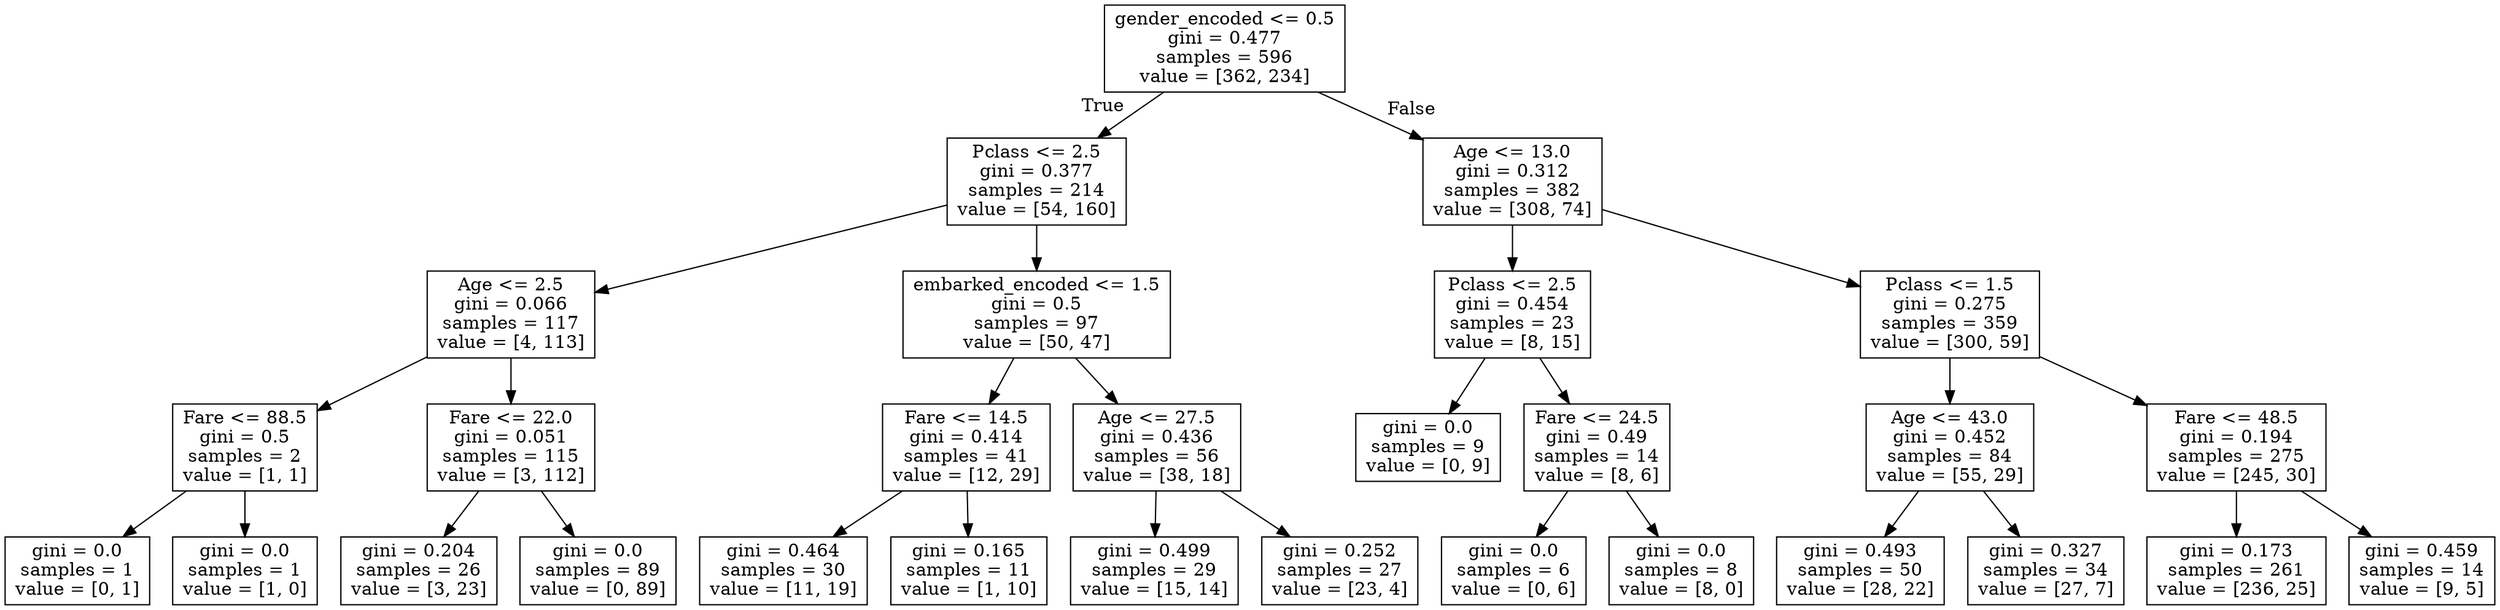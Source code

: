 digraph Tree {
node [shape=box] ;
0 [label="gender_encoded <= 0.5\ngini = 0.477\nsamples = 596\nvalue = [362, 234]"] ;
1 [label="Pclass <= 2.5\ngini = 0.377\nsamples = 214\nvalue = [54, 160]"] ;
0 -> 1 [labeldistance=2.5, labelangle=45, headlabel="True"] ;
2 [label="Age <= 2.5\ngini = 0.066\nsamples = 117\nvalue = [4, 113]"] ;
1 -> 2 ;
3 [label="Fare <= 88.5\ngini = 0.5\nsamples = 2\nvalue = [1, 1]"] ;
2 -> 3 ;
4 [label="gini = 0.0\nsamples = 1\nvalue = [0, 1]"] ;
3 -> 4 ;
5 [label="gini = 0.0\nsamples = 1\nvalue = [1, 0]"] ;
3 -> 5 ;
6 [label="Fare <= 22.0\ngini = 0.051\nsamples = 115\nvalue = [3, 112]"] ;
2 -> 6 ;
7 [label="gini = 0.204\nsamples = 26\nvalue = [3, 23]"] ;
6 -> 7 ;
8 [label="gini = 0.0\nsamples = 89\nvalue = [0, 89]"] ;
6 -> 8 ;
9 [label="embarked_encoded <= 1.5\ngini = 0.5\nsamples = 97\nvalue = [50, 47]"] ;
1 -> 9 ;
10 [label="Fare <= 14.5\ngini = 0.414\nsamples = 41\nvalue = [12, 29]"] ;
9 -> 10 ;
11 [label="gini = 0.464\nsamples = 30\nvalue = [11, 19]"] ;
10 -> 11 ;
12 [label="gini = 0.165\nsamples = 11\nvalue = [1, 10]"] ;
10 -> 12 ;
13 [label="Age <= 27.5\ngini = 0.436\nsamples = 56\nvalue = [38, 18]"] ;
9 -> 13 ;
14 [label="gini = 0.499\nsamples = 29\nvalue = [15, 14]"] ;
13 -> 14 ;
15 [label="gini = 0.252\nsamples = 27\nvalue = [23, 4]"] ;
13 -> 15 ;
16 [label="Age <= 13.0\ngini = 0.312\nsamples = 382\nvalue = [308, 74]"] ;
0 -> 16 [labeldistance=2.5, labelangle=-45, headlabel="False"] ;
17 [label="Pclass <= 2.5\ngini = 0.454\nsamples = 23\nvalue = [8, 15]"] ;
16 -> 17 ;
18 [label="gini = 0.0\nsamples = 9\nvalue = [0, 9]"] ;
17 -> 18 ;
19 [label="Fare <= 24.5\ngini = 0.49\nsamples = 14\nvalue = [8, 6]"] ;
17 -> 19 ;
20 [label="gini = 0.0\nsamples = 6\nvalue = [0, 6]"] ;
19 -> 20 ;
21 [label="gini = 0.0\nsamples = 8\nvalue = [8, 0]"] ;
19 -> 21 ;
22 [label="Pclass <= 1.5\ngini = 0.275\nsamples = 359\nvalue = [300, 59]"] ;
16 -> 22 ;
23 [label="Age <= 43.0\ngini = 0.452\nsamples = 84\nvalue = [55, 29]"] ;
22 -> 23 ;
24 [label="gini = 0.493\nsamples = 50\nvalue = [28, 22]"] ;
23 -> 24 ;
25 [label="gini = 0.327\nsamples = 34\nvalue = [27, 7]"] ;
23 -> 25 ;
26 [label="Fare <= 48.5\ngini = 0.194\nsamples = 275\nvalue = [245, 30]"] ;
22 -> 26 ;
27 [label="gini = 0.173\nsamples = 261\nvalue = [236, 25]"] ;
26 -> 27 ;
28 [label="gini = 0.459\nsamples = 14\nvalue = [9, 5]"] ;
26 -> 28 ;
}